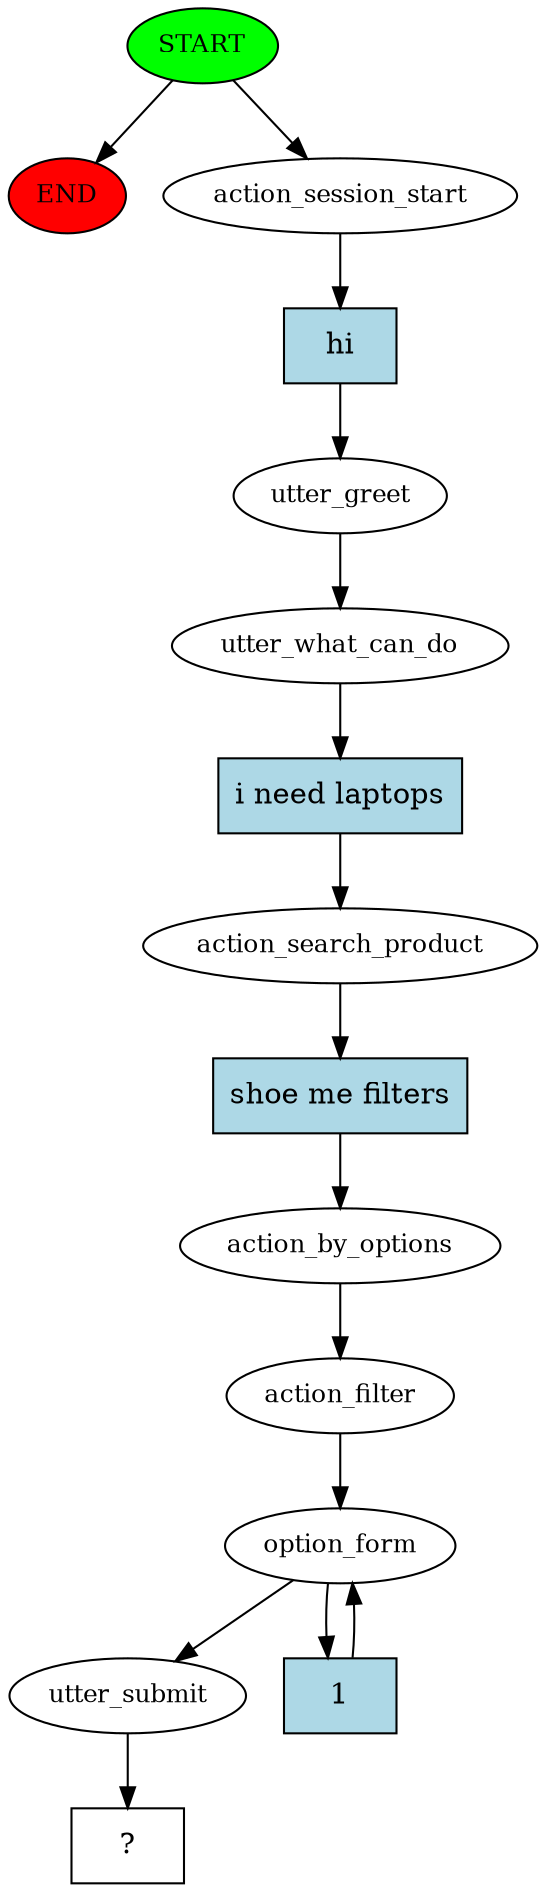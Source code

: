 digraph  {
0 [class="start active", fillcolor=green, fontsize=12, label=START, style=filled];
"-1" [class=end, fillcolor=red, fontsize=12, label=END, style=filled];
1 [class=active, fontsize=12, label=action_session_start];
2 [class=active, fontsize=12, label=utter_greet];
3 [class=active, fontsize=12, label=utter_what_can_do];
4 [class=active, fontsize=12, label=action_search_product];
5 [class=active, fontsize=12, label=action_by_options];
6 [class=active, fontsize=12, label=action_filter];
7 [class=active, fontsize=12, label=option_form];
9 [class=active, fontsize=12, label=utter_submit];
10 [class="intent dashed active", label="  ?  ", shape=rect];
11 [class="intent active", fillcolor=lightblue, label=hi, shape=rect, style=filled];
12 [class="intent active", fillcolor=lightblue, label="i need laptops", shape=rect, style=filled];
13 [class="intent active", fillcolor=lightblue, label="shoe me filters", shape=rect, style=filled];
14 [class="intent active", fillcolor=lightblue, label=1, shape=rect, style=filled];
0 -> "-1"  [class="", key=NONE, label=""];
0 -> 1  [class=active, key=NONE, label=""];
1 -> 11  [class=active, key=0];
2 -> 3  [class=active, key=NONE, label=""];
3 -> 12  [class=active, key=0];
4 -> 13  [class=active, key=0];
5 -> 6  [class=active, key=NONE, label=""];
6 -> 7  [class=active, key=NONE, label=""];
7 -> 9  [class=active, key=NONE, label=""];
7 -> 14  [class=active, key=0];
9 -> 10  [class=active, key=NONE, label=""];
11 -> 2  [class=active, key=0];
12 -> 4  [class=active, key=0];
13 -> 5  [class=active, key=0];
14 -> 7  [class=active, key=0];
}
